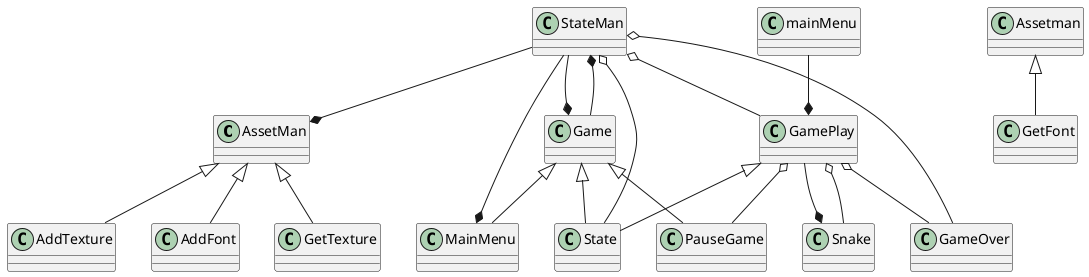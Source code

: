 @startuml
class AssetMan 
class AddTexture
class AddFont 
class GetTexture 
class GetFont 
class Game 
class MainMenu 
class State 
class PauseGame 
class StateMan 
class GamePlay 
class Snake 
class GameOver

GamePlay <|-- State



AssetMan <|-- AddTexture
AssetMan <|-- AddFont
AssetMan <|-- GetTexture
Assetman <|-- GetFont
Game <|-- MainMenu
Game <|-- State
Game <|-- PauseGame




Game --* StateMan
StateMan --* AssetMan
mainMenu --* GamePlay
GamePlay --* Snake
StateMan --* Game
StateMan --* MainMenu


StateMan o-- State
StateMan o-- GameOver
StateMan o-- GamePlay
GamePlay o-- Snake 
GamePlay o-- GameOver
GamePlay o-- PauseGame

@enduml






